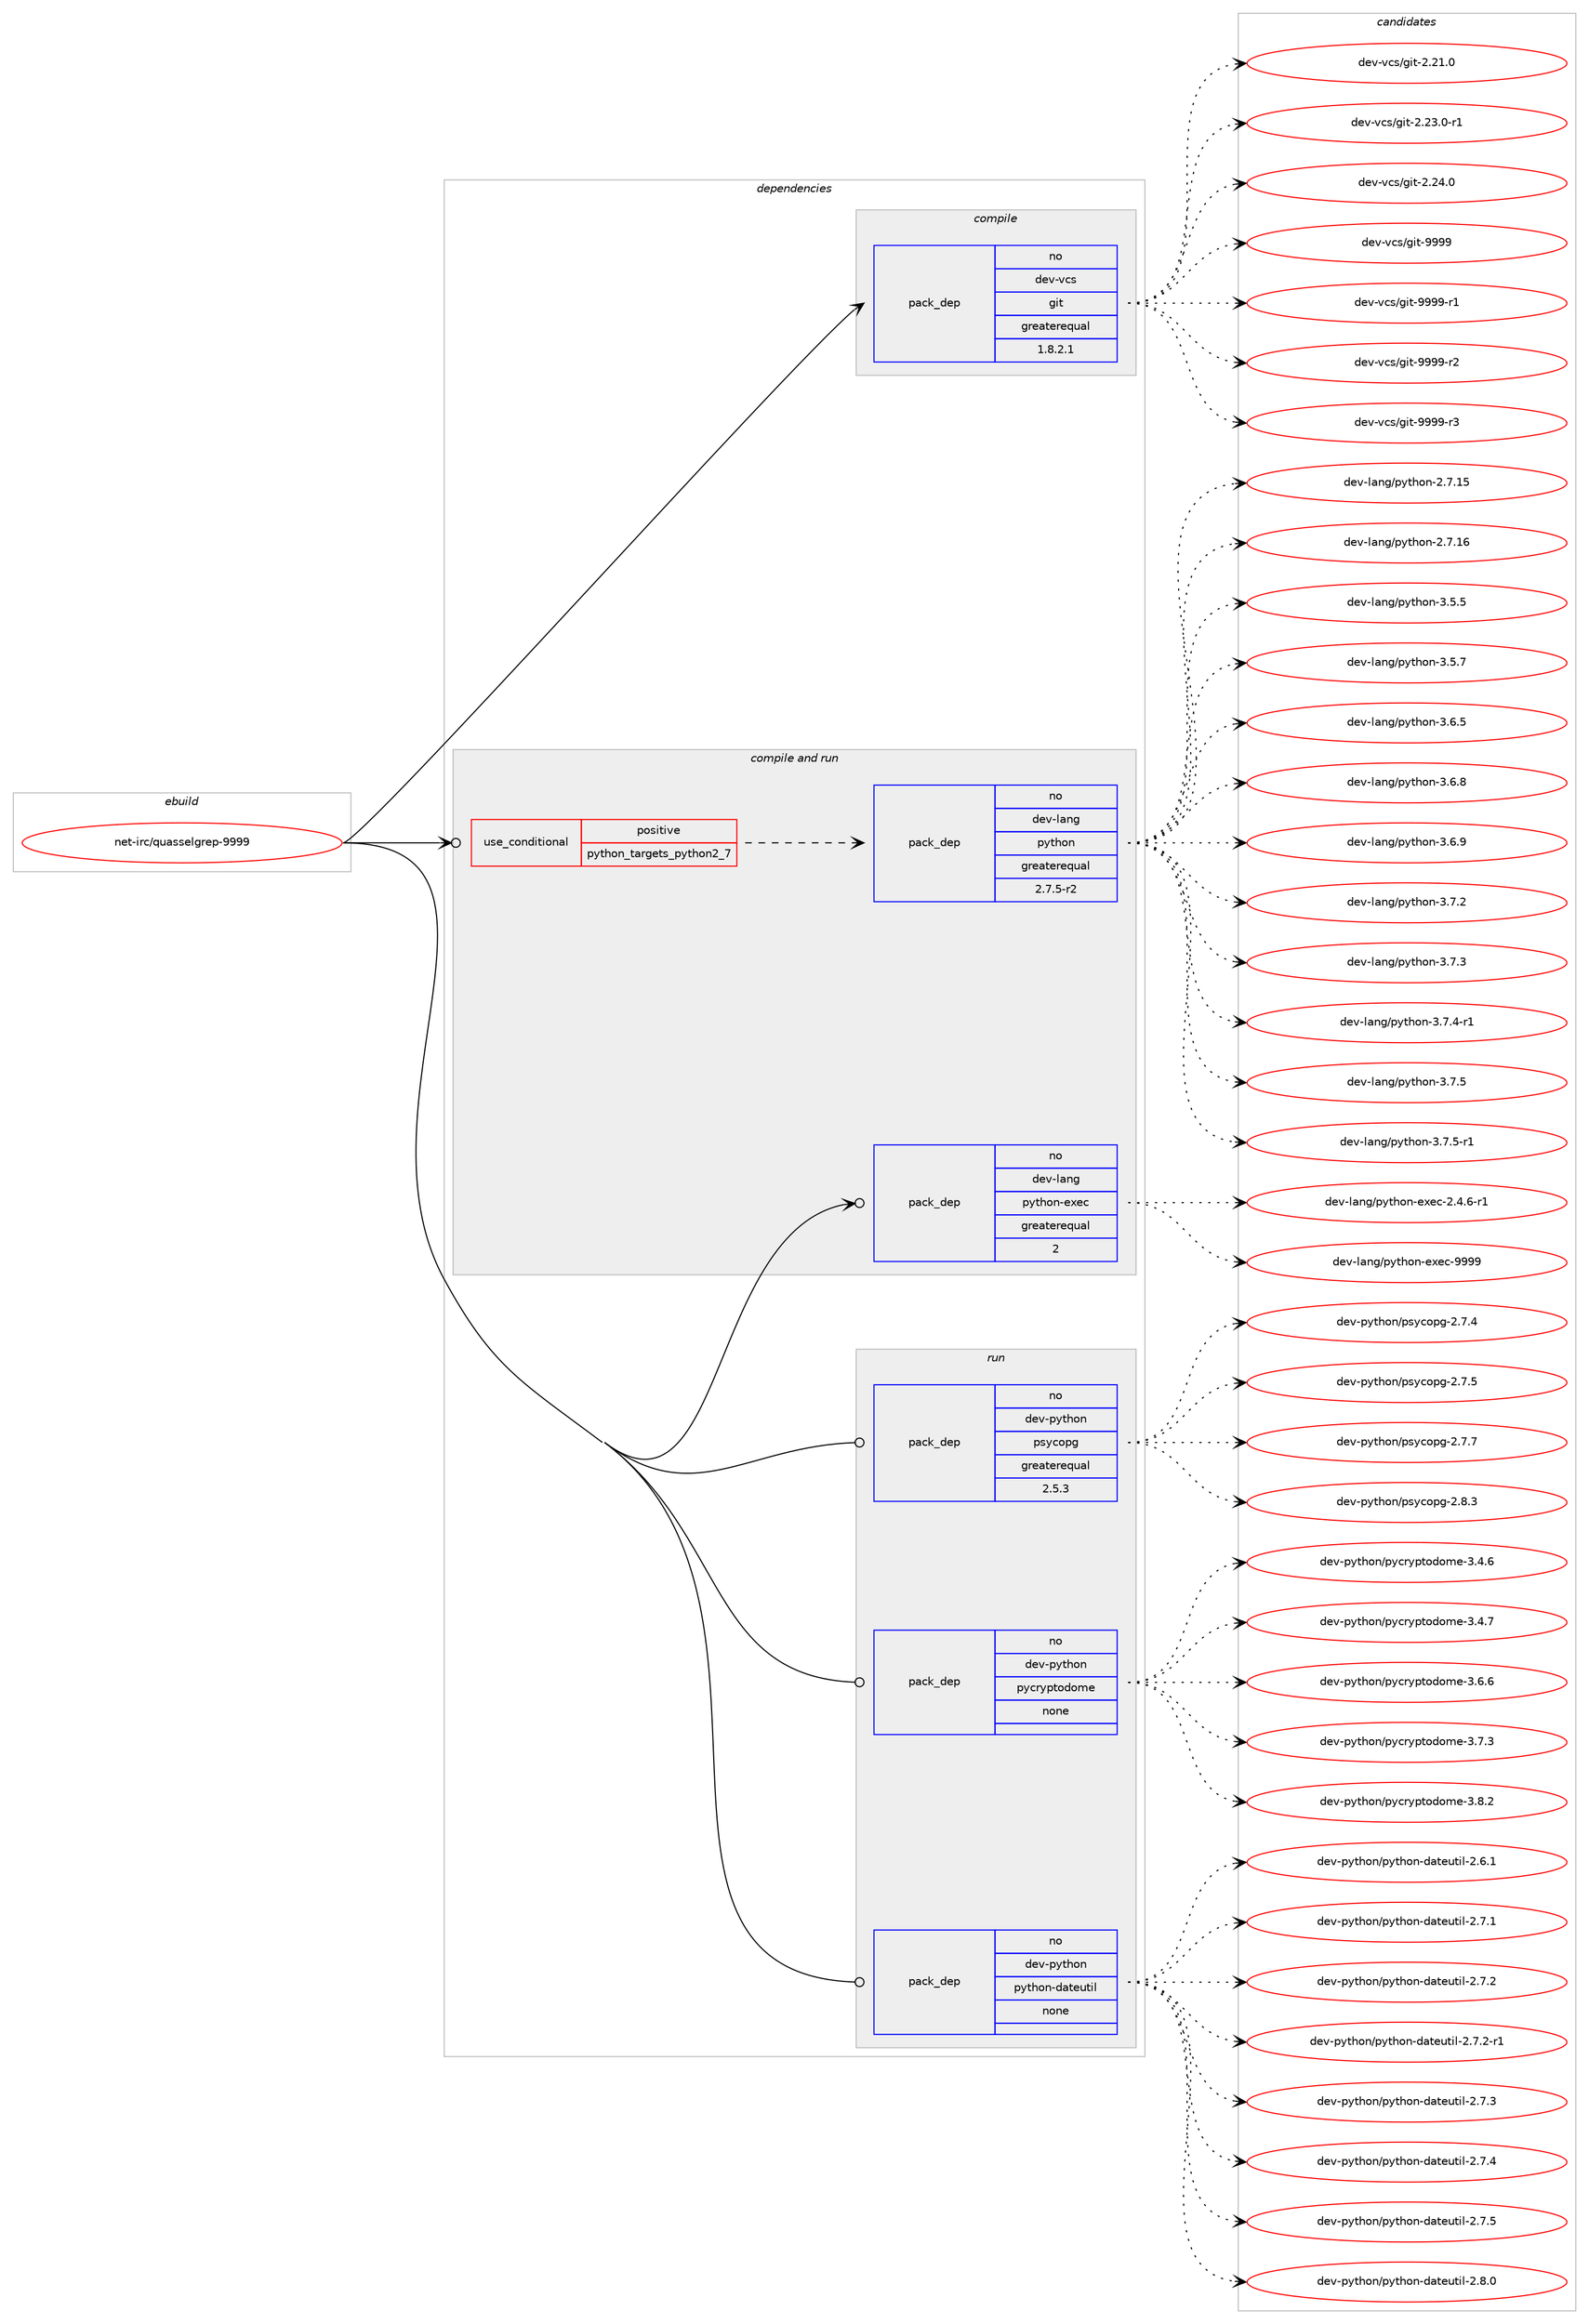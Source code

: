 digraph prolog {

# *************
# Graph options
# *************

newrank=true;
concentrate=true;
compound=true;
graph [rankdir=LR,fontname=Helvetica,fontsize=10,ranksep=1.5];#, ranksep=2.5, nodesep=0.2];
edge  [arrowhead=vee];
node  [fontname=Helvetica,fontsize=10];

# **********
# The ebuild
# **********

subgraph cluster_leftcol {
color=gray;
rank=same;
label=<<i>ebuild</i>>;
id [label="net-irc/quasselgrep-9999", color=red, width=4, href="../net-irc/quasselgrep-9999.svg"];
}

# ****************
# The dependencies
# ****************

subgraph cluster_midcol {
color=gray;
label=<<i>dependencies</i>>;
subgraph cluster_compile {
fillcolor="#eeeeee";
style=filled;
label=<<i>compile</i>>;
subgraph pack609440 {
dependency824855 [label=<<TABLE BORDER="0" CELLBORDER="1" CELLSPACING="0" CELLPADDING="4" WIDTH="220"><TR><TD ROWSPAN="6" CELLPADDING="30">pack_dep</TD></TR><TR><TD WIDTH="110">no</TD></TR><TR><TD>dev-vcs</TD></TR><TR><TD>git</TD></TR><TR><TD>greaterequal</TD></TR><TR><TD>1.8.2.1</TD></TR></TABLE>>, shape=none, color=blue];
}
id:e -> dependency824855:w [weight=20,style="solid",arrowhead="vee"];
}
subgraph cluster_compileandrun {
fillcolor="#eeeeee";
style=filled;
label=<<i>compile and run</i>>;
subgraph cond200990 {
dependency824856 [label=<<TABLE BORDER="0" CELLBORDER="1" CELLSPACING="0" CELLPADDING="4"><TR><TD ROWSPAN="3" CELLPADDING="10">use_conditional</TD></TR><TR><TD>positive</TD></TR><TR><TD>python_targets_python2_7</TD></TR></TABLE>>, shape=none, color=red];
subgraph pack609441 {
dependency824857 [label=<<TABLE BORDER="0" CELLBORDER="1" CELLSPACING="0" CELLPADDING="4" WIDTH="220"><TR><TD ROWSPAN="6" CELLPADDING="30">pack_dep</TD></TR><TR><TD WIDTH="110">no</TD></TR><TR><TD>dev-lang</TD></TR><TR><TD>python</TD></TR><TR><TD>greaterequal</TD></TR><TR><TD>2.7.5-r2</TD></TR></TABLE>>, shape=none, color=blue];
}
dependency824856:e -> dependency824857:w [weight=20,style="dashed",arrowhead="vee"];
}
id:e -> dependency824856:w [weight=20,style="solid",arrowhead="odotvee"];
subgraph pack609442 {
dependency824858 [label=<<TABLE BORDER="0" CELLBORDER="1" CELLSPACING="0" CELLPADDING="4" WIDTH="220"><TR><TD ROWSPAN="6" CELLPADDING="30">pack_dep</TD></TR><TR><TD WIDTH="110">no</TD></TR><TR><TD>dev-lang</TD></TR><TR><TD>python-exec</TD></TR><TR><TD>greaterequal</TD></TR><TR><TD>2</TD></TR></TABLE>>, shape=none, color=blue];
}
id:e -> dependency824858:w [weight=20,style="solid",arrowhead="odotvee"];
}
subgraph cluster_run {
fillcolor="#eeeeee";
style=filled;
label=<<i>run</i>>;
subgraph pack609443 {
dependency824859 [label=<<TABLE BORDER="0" CELLBORDER="1" CELLSPACING="0" CELLPADDING="4" WIDTH="220"><TR><TD ROWSPAN="6" CELLPADDING="30">pack_dep</TD></TR><TR><TD WIDTH="110">no</TD></TR><TR><TD>dev-python</TD></TR><TR><TD>psycopg</TD></TR><TR><TD>greaterequal</TD></TR><TR><TD>2.5.3</TD></TR></TABLE>>, shape=none, color=blue];
}
id:e -> dependency824859:w [weight=20,style="solid",arrowhead="odot"];
subgraph pack609444 {
dependency824860 [label=<<TABLE BORDER="0" CELLBORDER="1" CELLSPACING="0" CELLPADDING="4" WIDTH="220"><TR><TD ROWSPAN="6" CELLPADDING="30">pack_dep</TD></TR><TR><TD WIDTH="110">no</TD></TR><TR><TD>dev-python</TD></TR><TR><TD>pycryptodome</TD></TR><TR><TD>none</TD></TR><TR><TD></TD></TR></TABLE>>, shape=none, color=blue];
}
id:e -> dependency824860:w [weight=20,style="solid",arrowhead="odot"];
subgraph pack609445 {
dependency824861 [label=<<TABLE BORDER="0" CELLBORDER="1" CELLSPACING="0" CELLPADDING="4" WIDTH="220"><TR><TD ROWSPAN="6" CELLPADDING="30">pack_dep</TD></TR><TR><TD WIDTH="110">no</TD></TR><TR><TD>dev-python</TD></TR><TR><TD>python-dateutil</TD></TR><TR><TD>none</TD></TR><TR><TD></TD></TR></TABLE>>, shape=none, color=blue];
}
id:e -> dependency824861:w [weight=20,style="solid",arrowhead="odot"];
}
}

# **************
# The candidates
# **************

subgraph cluster_choices {
rank=same;
color=gray;
label=<<i>candidates</i>>;

subgraph choice609440 {
color=black;
nodesep=1;
choice10010111845118991154710310511645504650494648 [label="dev-vcs/git-2.21.0", color=red, width=4,href="../dev-vcs/git-2.21.0.svg"];
choice100101118451189911547103105116455046505146484511449 [label="dev-vcs/git-2.23.0-r1", color=red, width=4,href="../dev-vcs/git-2.23.0-r1.svg"];
choice10010111845118991154710310511645504650524648 [label="dev-vcs/git-2.24.0", color=red, width=4,href="../dev-vcs/git-2.24.0.svg"];
choice1001011184511899115471031051164557575757 [label="dev-vcs/git-9999", color=red, width=4,href="../dev-vcs/git-9999.svg"];
choice10010111845118991154710310511645575757574511449 [label="dev-vcs/git-9999-r1", color=red, width=4,href="../dev-vcs/git-9999-r1.svg"];
choice10010111845118991154710310511645575757574511450 [label="dev-vcs/git-9999-r2", color=red, width=4,href="../dev-vcs/git-9999-r2.svg"];
choice10010111845118991154710310511645575757574511451 [label="dev-vcs/git-9999-r3", color=red, width=4,href="../dev-vcs/git-9999-r3.svg"];
dependency824855:e -> choice10010111845118991154710310511645504650494648:w [style=dotted,weight="100"];
dependency824855:e -> choice100101118451189911547103105116455046505146484511449:w [style=dotted,weight="100"];
dependency824855:e -> choice10010111845118991154710310511645504650524648:w [style=dotted,weight="100"];
dependency824855:e -> choice1001011184511899115471031051164557575757:w [style=dotted,weight="100"];
dependency824855:e -> choice10010111845118991154710310511645575757574511449:w [style=dotted,weight="100"];
dependency824855:e -> choice10010111845118991154710310511645575757574511450:w [style=dotted,weight="100"];
dependency824855:e -> choice10010111845118991154710310511645575757574511451:w [style=dotted,weight="100"];
}
subgraph choice609441 {
color=black;
nodesep=1;
choice10010111845108971101034711212111610411111045504655464953 [label="dev-lang/python-2.7.15", color=red, width=4,href="../dev-lang/python-2.7.15.svg"];
choice10010111845108971101034711212111610411111045504655464954 [label="dev-lang/python-2.7.16", color=red, width=4,href="../dev-lang/python-2.7.16.svg"];
choice100101118451089711010347112121116104111110455146534653 [label="dev-lang/python-3.5.5", color=red, width=4,href="../dev-lang/python-3.5.5.svg"];
choice100101118451089711010347112121116104111110455146534655 [label="dev-lang/python-3.5.7", color=red, width=4,href="../dev-lang/python-3.5.7.svg"];
choice100101118451089711010347112121116104111110455146544653 [label="dev-lang/python-3.6.5", color=red, width=4,href="../dev-lang/python-3.6.5.svg"];
choice100101118451089711010347112121116104111110455146544656 [label="dev-lang/python-3.6.8", color=red, width=4,href="../dev-lang/python-3.6.8.svg"];
choice100101118451089711010347112121116104111110455146544657 [label="dev-lang/python-3.6.9", color=red, width=4,href="../dev-lang/python-3.6.9.svg"];
choice100101118451089711010347112121116104111110455146554650 [label="dev-lang/python-3.7.2", color=red, width=4,href="../dev-lang/python-3.7.2.svg"];
choice100101118451089711010347112121116104111110455146554651 [label="dev-lang/python-3.7.3", color=red, width=4,href="../dev-lang/python-3.7.3.svg"];
choice1001011184510897110103471121211161041111104551465546524511449 [label="dev-lang/python-3.7.4-r1", color=red, width=4,href="../dev-lang/python-3.7.4-r1.svg"];
choice100101118451089711010347112121116104111110455146554653 [label="dev-lang/python-3.7.5", color=red, width=4,href="../dev-lang/python-3.7.5.svg"];
choice1001011184510897110103471121211161041111104551465546534511449 [label="dev-lang/python-3.7.5-r1", color=red, width=4,href="../dev-lang/python-3.7.5-r1.svg"];
dependency824857:e -> choice10010111845108971101034711212111610411111045504655464953:w [style=dotted,weight="100"];
dependency824857:e -> choice10010111845108971101034711212111610411111045504655464954:w [style=dotted,weight="100"];
dependency824857:e -> choice100101118451089711010347112121116104111110455146534653:w [style=dotted,weight="100"];
dependency824857:e -> choice100101118451089711010347112121116104111110455146534655:w [style=dotted,weight="100"];
dependency824857:e -> choice100101118451089711010347112121116104111110455146544653:w [style=dotted,weight="100"];
dependency824857:e -> choice100101118451089711010347112121116104111110455146544656:w [style=dotted,weight="100"];
dependency824857:e -> choice100101118451089711010347112121116104111110455146544657:w [style=dotted,weight="100"];
dependency824857:e -> choice100101118451089711010347112121116104111110455146554650:w [style=dotted,weight="100"];
dependency824857:e -> choice100101118451089711010347112121116104111110455146554651:w [style=dotted,weight="100"];
dependency824857:e -> choice1001011184510897110103471121211161041111104551465546524511449:w [style=dotted,weight="100"];
dependency824857:e -> choice100101118451089711010347112121116104111110455146554653:w [style=dotted,weight="100"];
dependency824857:e -> choice1001011184510897110103471121211161041111104551465546534511449:w [style=dotted,weight="100"];
}
subgraph choice609442 {
color=black;
nodesep=1;
choice10010111845108971101034711212111610411111045101120101994550465246544511449 [label="dev-lang/python-exec-2.4.6-r1", color=red, width=4,href="../dev-lang/python-exec-2.4.6-r1.svg"];
choice10010111845108971101034711212111610411111045101120101994557575757 [label="dev-lang/python-exec-9999", color=red, width=4,href="../dev-lang/python-exec-9999.svg"];
dependency824858:e -> choice10010111845108971101034711212111610411111045101120101994550465246544511449:w [style=dotted,weight="100"];
dependency824858:e -> choice10010111845108971101034711212111610411111045101120101994557575757:w [style=dotted,weight="100"];
}
subgraph choice609443 {
color=black;
nodesep=1;
choice100101118451121211161041111104711211512199111112103455046554652 [label="dev-python/psycopg-2.7.4", color=red, width=4,href="../dev-python/psycopg-2.7.4.svg"];
choice100101118451121211161041111104711211512199111112103455046554653 [label="dev-python/psycopg-2.7.5", color=red, width=4,href="../dev-python/psycopg-2.7.5.svg"];
choice100101118451121211161041111104711211512199111112103455046554655 [label="dev-python/psycopg-2.7.7", color=red, width=4,href="../dev-python/psycopg-2.7.7.svg"];
choice100101118451121211161041111104711211512199111112103455046564651 [label="dev-python/psycopg-2.8.3", color=red, width=4,href="../dev-python/psycopg-2.8.3.svg"];
dependency824859:e -> choice100101118451121211161041111104711211512199111112103455046554652:w [style=dotted,weight="100"];
dependency824859:e -> choice100101118451121211161041111104711211512199111112103455046554653:w [style=dotted,weight="100"];
dependency824859:e -> choice100101118451121211161041111104711211512199111112103455046554655:w [style=dotted,weight="100"];
dependency824859:e -> choice100101118451121211161041111104711211512199111112103455046564651:w [style=dotted,weight="100"];
}
subgraph choice609444 {
color=black;
nodesep=1;
choice100101118451121211161041111104711212199114121112116111100111109101455146524654 [label="dev-python/pycryptodome-3.4.6", color=red, width=4,href="../dev-python/pycryptodome-3.4.6.svg"];
choice100101118451121211161041111104711212199114121112116111100111109101455146524655 [label="dev-python/pycryptodome-3.4.7", color=red, width=4,href="../dev-python/pycryptodome-3.4.7.svg"];
choice100101118451121211161041111104711212199114121112116111100111109101455146544654 [label="dev-python/pycryptodome-3.6.6", color=red, width=4,href="../dev-python/pycryptodome-3.6.6.svg"];
choice100101118451121211161041111104711212199114121112116111100111109101455146554651 [label="dev-python/pycryptodome-3.7.3", color=red, width=4,href="../dev-python/pycryptodome-3.7.3.svg"];
choice100101118451121211161041111104711212199114121112116111100111109101455146564650 [label="dev-python/pycryptodome-3.8.2", color=red, width=4,href="../dev-python/pycryptodome-3.8.2.svg"];
dependency824860:e -> choice100101118451121211161041111104711212199114121112116111100111109101455146524654:w [style=dotted,weight="100"];
dependency824860:e -> choice100101118451121211161041111104711212199114121112116111100111109101455146524655:w [style=dotted,weight="100"];
dependency824860:e -> choice100101118451121211161041111104711212199114121112116111100111109101455146544654:w [style=dotted,weight="100"];
dependency824860:e -> choice100101118451121211161041111104711212199114121112116111100111109101455146554651:w [style=dotted,weight="100"];
dependency824860:e -> choice100101118451121211161041111104711212199114121112116111100111109101455146564650:w [style=dotted,weight="100"];
}
subgraph choice609445 {
color=black;
nodesep=1;
choice10010111845112121116104111110471121211161041111104510097116101117116105108455046544649 [label="dev-python/python-dateutil-2.6.1", color=red, width=4,href="../dev-python/python-dateutil-2.6.1.svg"];
choice10010111845112121116104111110471121211161041111104510097116101117116105108455046554649 [label="dev-python/python-dateutil-2.7.1", color=red, width=4,href="../dev-python/python-dateutil-2.7.1.svg"];
choice10010111845112121116104111110471121211161041111104510097116101117116105108455046554650 [label="dev-python/python-dateutil-2.7.2", color=red, width=4,href="../dev-python/python-dateutil-2.7.2.svg"];
choice100101118451121211161041111104711212111610411111045100971161011171161051084550465546504511449 [label="dev-python/python-dateutil-2.7.2-r1", color=red, width=4,href="../dev-python/python-dateutil-2.7.2-r1.svg"];
choice10010111845112121116104111110471121211161041111104510097116101117116105108455046554651 [label="dev-python/python-dateutil-2.7.3", color=red, width=4,href="../dev-python/python-dateutil-2.7.3.svg"];
choice10010111845112121116104111110471121211161041111104510097116101117116105108455046554652 [label="dev-python/python-dateutil-2.7.4", color=red, width=4,href="../dev-python/python-dateutil-2.7.4.svg"];
choice10010111845112121116104111110471121211161041111104510097116101117116105108455046554653 [label="dev-python/python-dateutil-2.7.5", color=red, width=4,href="../dev-python/python-dateutil-2.7.5.svg"];
choice10010111845112121116104111110471121211161041111104510097116101117116105108455046564648 [label="dev-python/python-dateutil-2.8.0", color=red, width=4,href="../dev-python/python-dateutil-2.8.0.svg"];
dependency824861:e -> choice10010111845112121116104111110471121211161041111104510097116101117116105108455046544649:w [style=dotted,weight="100"];
dependency824861:e -> choice10010111845112121116104111110471121211161041111104510097116101117116105108455046554649:w [style=dotted,weight="100"];
dependency824861:e -> choice10010111845112121116104111110471121211161041111104510097116101117116105108455046554650:w [style=dotted,weight="100"];
dependency824861:e -> choice100101118451121211161041111104711212111610411111045100971161011171161051084550465546504511449:w [style=dotted,weight="100"];
dependency824861:e -> choice10010111845112121116104111110471121211161041111104510097116101117116105108455046554651:w [style=dotted,weight="100"];
dependency824861:e -> choice10010111845112121116104111110471121211161041111104510097116101117116105108455046554652:w [style=dotted,weight="100"];
dependency824861:e -> choice10010111845112121116104111110471121211161041111104510097116101117116105108455046554653:w [style=dotted,weight="100"];
dependency824861:e -> choice10010111845112121116104111110471121211161041111104510097116101117116105108455046564648:w [style=dotted,weight="100"];
}
}

}
